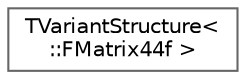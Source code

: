 digraph "Graphical Class Hierarchy"
{
 // INTERACTIVE_SVG=YES
 // LATEX_PDF_SIZE
  bgcolor="transparent";
  edge [fontname=Helvetica,fontsize=10,labelfontname=Helvetica,labelfontsize=10];
  node [fontname=Helvetica,fontsize=10,shape=box,height=0.2,width=0.4];
  rankdir="LR";
  Node0 [id="Node000000",label="TVariantStructure\<\l::FMatrix44f \>",height=0.2,width=0.4,color="grey40", fillcolor="white", style="filled",URL="$db/d1c/structTVariantStructure_3_1_1FMatrix44f_01_4.html",tooltip=" "];
}
